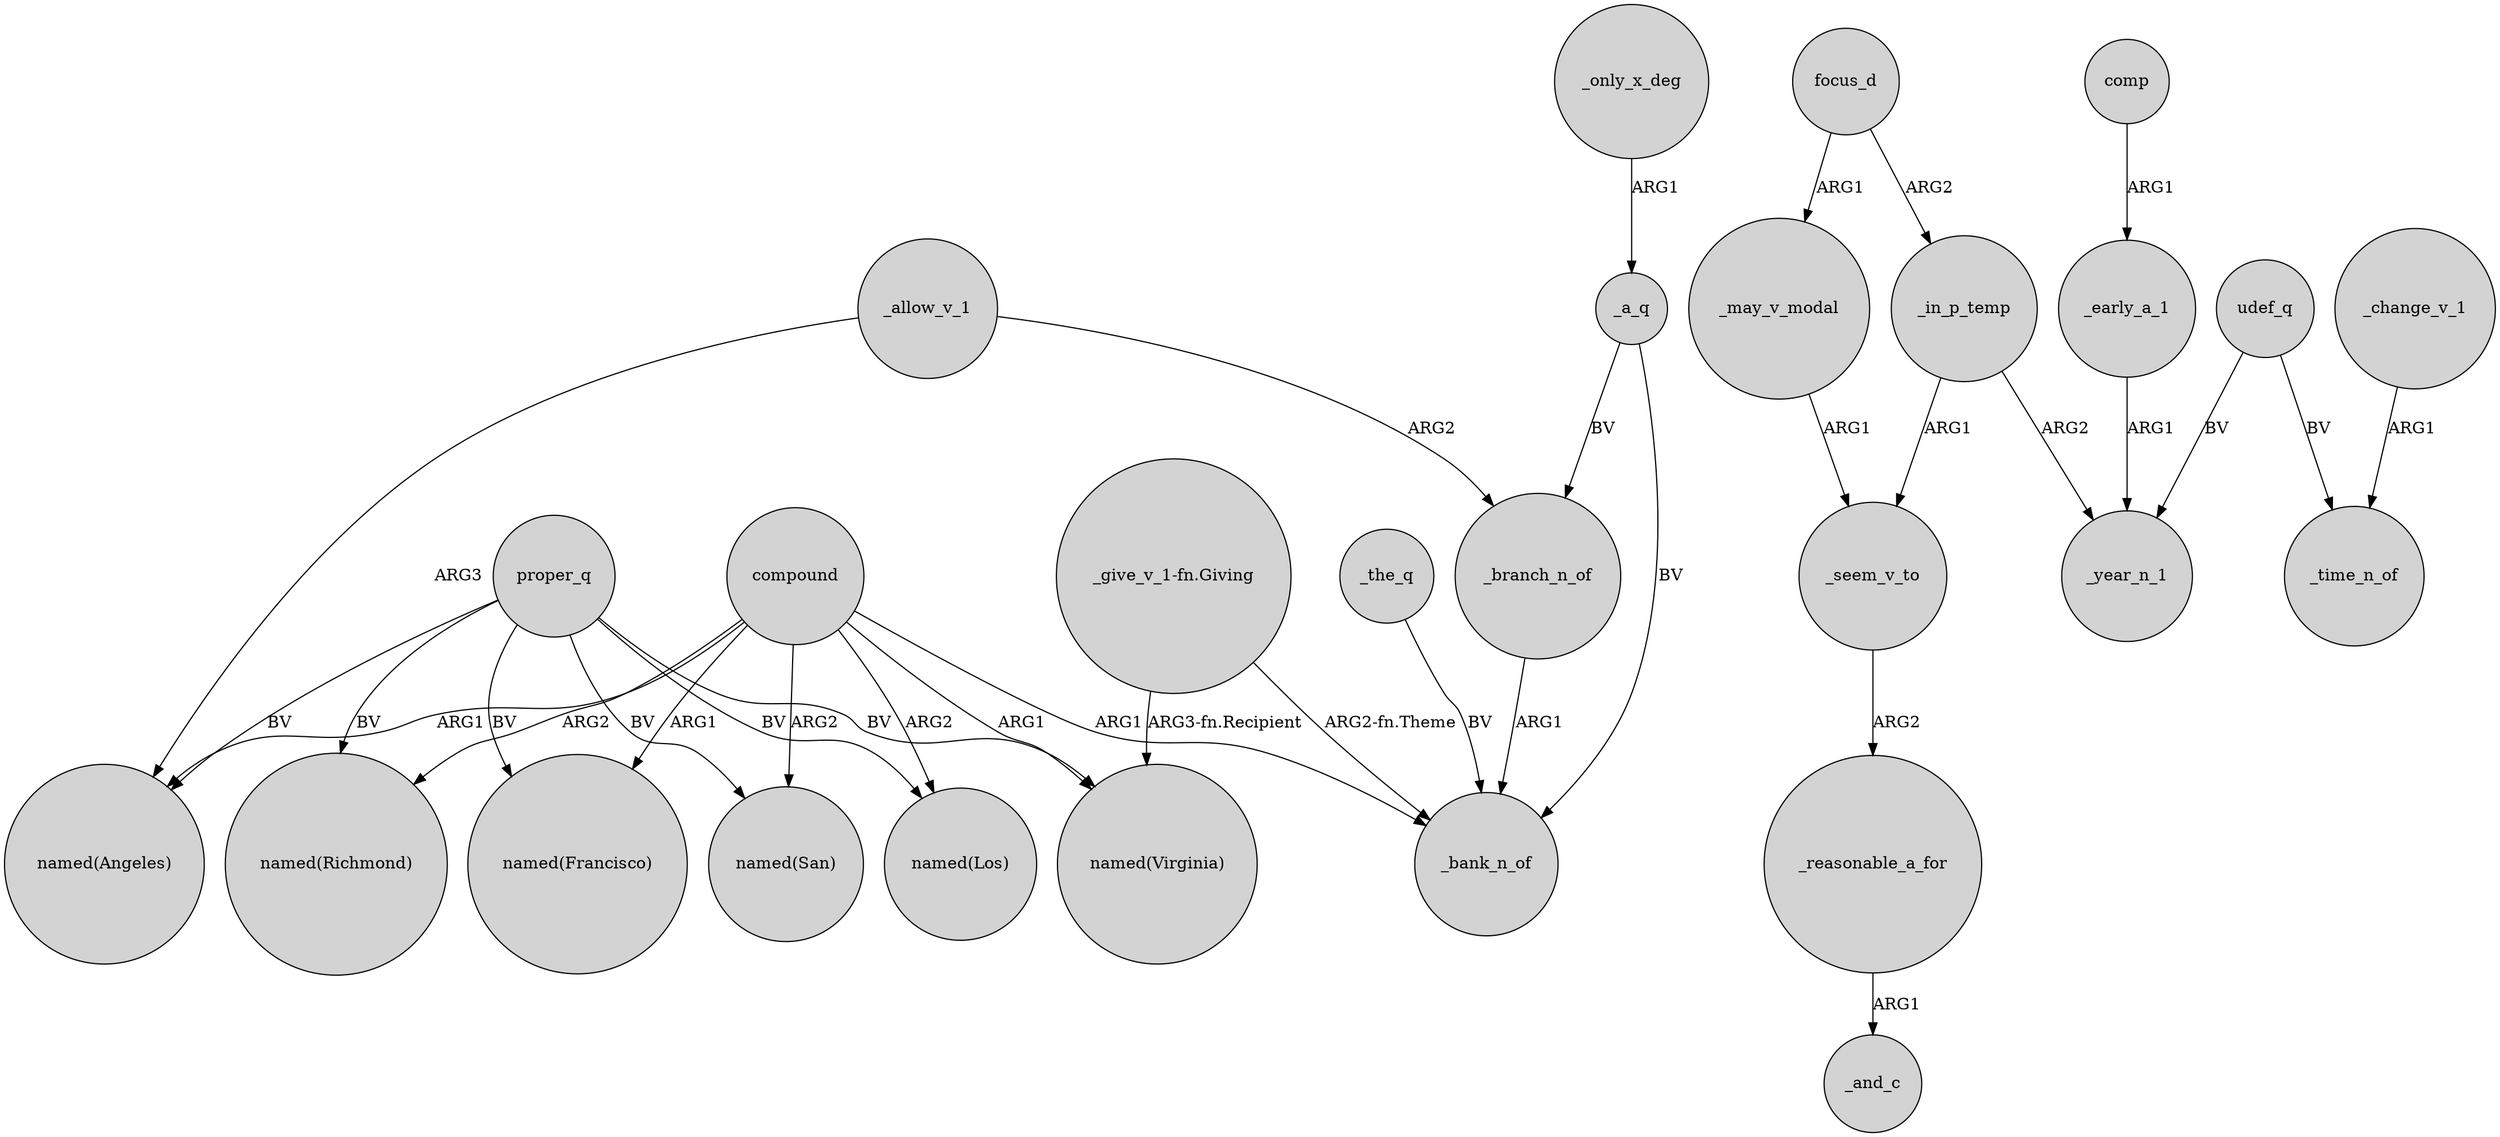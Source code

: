 digraph {
	node [shape=circle style=filled]
	_allow_v_1 -> "named(Angeles)" [label=ARG3]
	proper_q -> "named(Richmond)" [label=BV]
	focus_d -> _in_p_temp [label=ARG2]
	proper_q -> "named(Francisco)" [label=BV]
	compound -> "named(San)" [label=ARG2]
	compound -> "named(Los)" [label=ARG2]
	compound -> "named(Virginia)" [label=ARG1]
	"_give_v_1-fn.Giving" -> "named(Virginia)" [label="ARG3-fn.Recipient"]
	proper_q -> "named(Virginia)" [label=BV]
	proper_q -> "named(Los)" [label=BV]
	_seem_v_to -> _reasonable_a_for [label=ARG2]
	compound -> _bank_n_of [label=ARG1]
	_in_p_temp -> _seem_v_to [label=ARG1]
	focus_d -> _may_v_modal [label=ARG1]
	compound -> "named(Angeles)" [label=ARG1]
	_a_q -> _branch_n_of [label=BV]
	_allow_v_1 -> _branch_n_of [label=ARG2]
	_in_p_temp -> _year_n_1 [label=ARG2]
	_the_q -> _bank_n_of [label=BV]
	_change_v_1 -> _time_n_of [label=ARG1]
	udef_q -> _time_n_of [label=BV]
	_only_x_deg -> _a_q [label=ARG1]
	compound -> "named(Francisco)" [label=ARG1]
	_branch_n_of -> _bank_n_of [label=ARG1]
	udef_q -> _year_n_1 [label=BV]
	_reasonable_a_for -> _and_c [label=ARG1]
	proper_q -> "named(San)" [label=BV]
	proper_q -> "named(Angeles)" [label=BV]
	"_give_v_1-fn.Giving" -> _bank_n_of [label="ARG2-fn.Theme"]
	_may_v_modal -> _seem_v_to [label=ARG1]
	_a_q -> _bank_n_of [label=BV]
	comp -> _early_a_1 [label=ARG1]
	compound -> "named(Richmond)" [label=ARG2]
	_early_a_1 -> _year_n_1 [label=ARG1]
}
